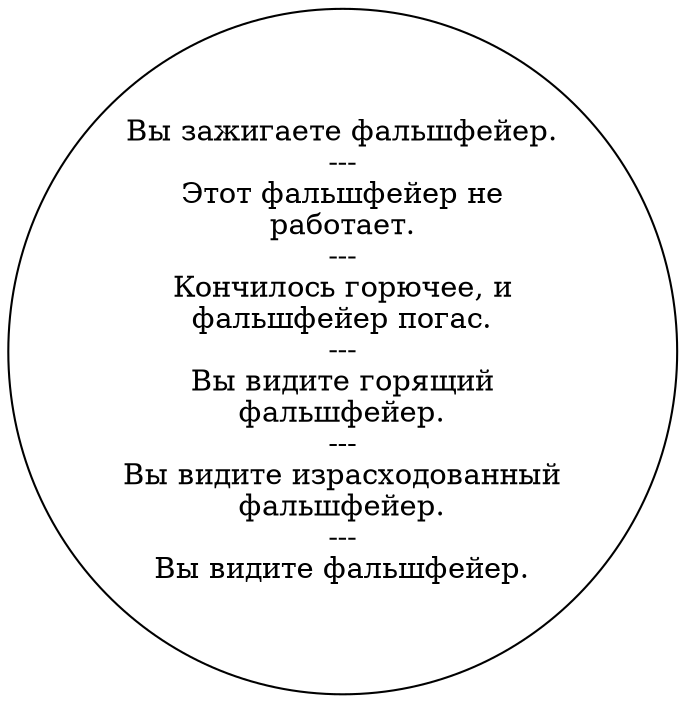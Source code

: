 digraph flare {
  "start" [style=filled       fillcolor="#FFFFFF"       color="#000000"]
  "start" [label="Вы зажигаете фальшфейер.\n---\nЭтот фальшфейер не\nработает.\n---\nКончилось горючее, и\nфальшфейер погас.\n---\nВы видите горящий\nфальшфейер.\n---\nВы видите израсходованный\nфальшфейер.\n---\nВы видите фальшфейер."]
}